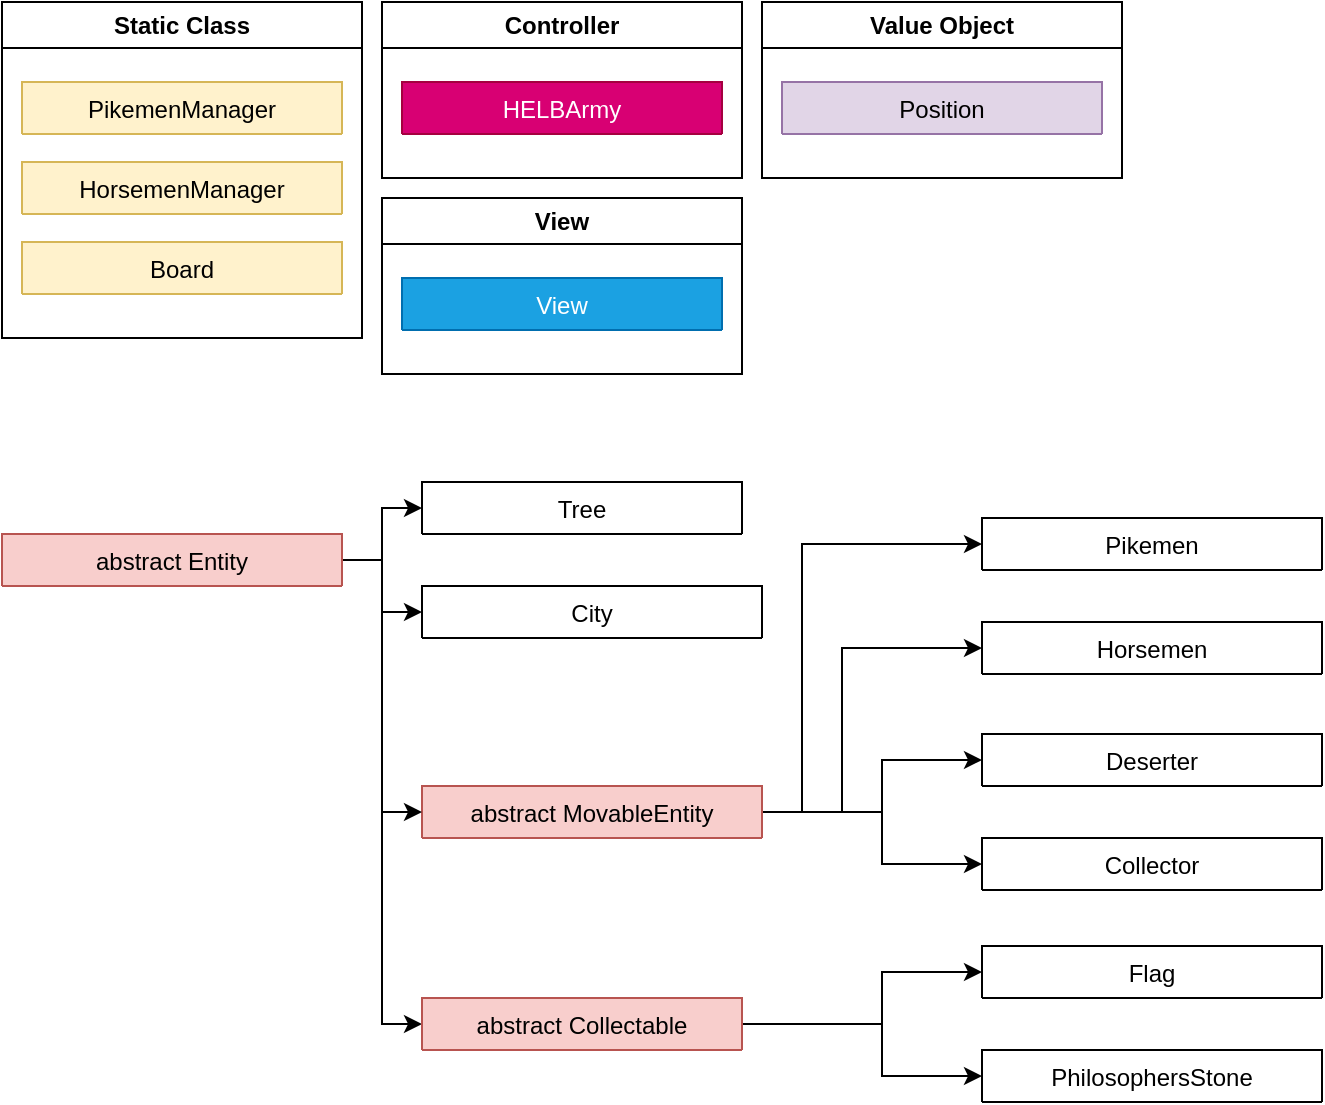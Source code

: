 <mxfile version="26.0.1">
  <diagram id="C5RBs43oDa-KdzZeNtuy" name="Page-1">
    <mxGraphModel dx="2023" dy="1838" grid="1" gridSize="10" guides="1" tooltips="1" connect="1" arrows="1" fold="1" page="1" pageScale="1" pageWidth="827" pageHeight="1169" math="0" shadow="0">
      <root>
        <mxCell id="WIyWlLk6GJQsqaUBKTNV-0" />
        <mxCell id="WIyWlLk6GJQsqaUBKTNV-1" parent="WIyWlLk6GJQsqaUBKTNV-0" />
        <mxCell id="zkfFHV4jXpPFQw0GAbJ--6" value="Tree" style="swimlane;fontStyle=0;align=center;verticalAlign=top;childLayout=stackLayout;horizontal=1;startSize=38;horizontalStack=0;resizeParent=1;resizeLast=0;collapsible=1;marginBottom=0;rounded=0;shadow=0;strokeWidth=1;" parent="WIyWlLk6GJQsqaUBKTNV-1" vertex="1" collapsed="1">
          <mxGeometry x="-160" y="200" width="160" height="26" as="geometry">
            <mxRectangle x="-650" y="370" width="280" height="294" as="alternateBounds" />
          </mxGeometry>
        </mxCell>
        <mxCell id="TOBq0vLx9Rug6fKELOvB-77" value="private final int&amp;nbsp; MAX_LOG" style="whiteSpace=wrap;html=1;strokeColor=none;" parent="zkfFHV4jXpPFQw0GAbJ--6" vertex="1">
          <mxGeometry y="38" width="280" height="32" as="geometry" />
        </mxCell>
        <mxCell id="80co0kjfcBZAU6oTDU0w-148" value="private final int&amp;nbsp; DEFAULT_LOG" style="whiteSpace=wrap;html=1;strokeColor=none;" parent="zkfFHV4jXpPFQw0GAbJ--6" vertex="1">
          <mxGeometry y="70" width="280" height="32" as="geometry" />
        </mxCell>
        <mxCell id="80co0kjfcBZAU6oTDU0w-151" value="private final int&amp;nbsp; DEFAULT_RESPAWN_TIME" style="whiteSpace=wrap;html=1;strokeColor=none;" parent="zkfFHV4jXpPFQw0GAbJ--6" vertex="1">
          <mxGeometry y="102" width="280" height="32" as="geometry" />
        </mxCell>
        <mxCell id="TOBq0vLx9Rug6fKELOvB-78" value="private long respawnTime" style="whiteSpace=wrap;html=1;strokeColor=none;" parent="zkfFHV4jXpPFQw0GAbJ--6" vertex="1">
          <mxGeometry y="134" width="280" height="32" as="geometry" />
        </mxCell>
        <mxCell id="80co0kjfcBZAU6oTDU0w-149" value="private int log" style="whiteSpace=wrap;html=1;strokeColor=none;" parent="zkfFHV4jXpPFQw0GAbJ--6" vertex="1">
          <mxGeometry y="166" width="280" height="32" as="geometry" />
        </mxCell>
        <mxCell id="80co0kjfcBZAU6oTDU0w-152" value="public void revive()" style="whiteSpace=wrap;html=1;strokeColor=none;" parent="zkfFHV4jXpPFQw0GAbJ--6" vertex="1">
          <mxGeometry y="198" width="280" height="32" as="geometry" />
        </mxCell>
        <mxCell id="80co0kjfcBZAU6oTDU0w-160" value="public boolean hasCollisionWithAnEntity()" style="whiteSpace=wrap;html=1;strokeColor=none;" parent="zkfFHV4jXpPFQw0GAbJ--6" vertex="1">
          <mxGeometry y="230" width="280" height="32" as="geometry" />
        </mxCell>
        <mxCell id="80co0kjfcBZAU6oTDU0w-161" value="" style="endArrow=none;html=1;rounded=0;exitX=0;exitY=1;exitDx=0;exitDy=0;entryX=1;entryY=1;entryDx=0;entryDy=0;fillColor=#fad9d5;strokeColor=#000000;" parent="zkfFHV4jXpPFQw0GAbJ--6" source="80co0kjfcBZAU6oTDU0w-149" target="80co0kjfcBZAU6oTDU0w-149" edge="1">
          <mxGeometry width="50" height="50" relative="1" as="geometry">
            <mxPoint x="-10" y="280" as="sourcePoint" />
            <mxPoint x="280" y="280" as="targetPoint" />
          </mxGeometry>
        </mxCell>
        <mxCell id="80co0kjfcBZAU6oTDU0w-162" value="public boolean isAvailable()" style="whiteSpace=wrap;html=1;strokeColor=none;" parent="zkfFHV4jXpPFQw0GAbJ--6" vertex="1">
          <mxGeometry y="262" width="280" height="32" as="geometry" />
        </mxCell>
        <mxCell id="zkfFHV4jXpPFQw0GAbJ--13" value="City" style="swimlane;fontStyle=0;align=center;verticalAlign=top;childLayout=stackLayout;horizontal=1;startSize=38;horizontalStack=0;resizeParent=1;resizeLast=0;collapsible=1;marginBottom=0;rounded=0;shadow=0;strokeWidth=1;" parent="WIyWlLk6GJQsqaUBKTNV-1" vertex="1" collapsed="1">
          <mxGeometry x="-160" y="252" width="170" height="26" as="geometry">
            <mxRectangle y="480" width="386" height="248" as="alternateBounds" />
          </mxGeometry>
        </mxCell>
        <mxCell id="TOBq0vLx9Rug6fKELOvB-57" value="&lt;div&gt;private final int[][] UNITS_COSTS&lt;span style=&quot;text-wrap: nowrap; color: rgba(0, 0, 0, 0); font-family: monospace; font-size: 0px; text-align: start;&quot;&gt;[]]3CmxGraphModel%3E%3Croot%3E%3CmxCell%20id%3D%220%22%2F%3E%3CmxCell%20id%3D%221%22%20parent%3D%220%22%2F%3E%3CmxCell%20id%3D%222%22%20value%3D%22private%20int%20totalLogs%22%20style%3D%22whiteSpace%3Dwrap%3Bhtml%3D1%3BstrokeColor%3Dnone%3B%22%20vertex%3D%221%22%20parent%3D%221%22%3E%3CmxGeometry%20x%3D%22240%22%20y%3D%22361%22%20width%3D%22160%22%20height%3D%2232%22%20as%3D%22geometry%22%2F%3E%3C%2FmxCell%3E%3C%2Froot%3E%3C%2FmxGraphModel%3E[&lt;/span&gt;&lt;br&gt;&lt;/div&gt;" style="whiteSpace=wrap;html=1;strokeColor=none;" parent="zkfFHV4jXpPFQw0GAbJ--13" vertex="1">
          <mxGeometry y="38" width="386" height="32" as="geometry" />
        </mxCell>
        <mxCell id="80co0kjfcBZAU6oTDU0w-12" value="private int totalLogs" style="whiteSpace=wrap;html=1;strokeColor=none;" parent="zkfFHV4jXpPFQw0GAbJ--13" vertex="1">
          <mxGeometry y="70" width="386" height="32" as="geometry" />
        </mxCell>
        <mxCell id="80co0kjfcBZAU6oTDU0w-14" value="private Class &amp;lt;? extends MovableEntity&amp;gt; classNameUnitsToGenerate" style="whiteSpace=wrap;html=1;strokeColor=none;" parent="zkfFHV4jXpPFQw0GAbJ--13" vertex="1">
          <mxGeometry y="102" width="386" height="32" as="geometry" />
        </mxCell>
        <mxCell id="80co0kjfcBZAU6oTDU0w-17" value="" style="endArrow=none;html=1;rounded=0;exitX=0;exitY=1;exitDx=0;exitDy=0;entryX=1;entryY=1;entryDx=0;entryDy=0;fillColor=#fad9d5;strokeColor=#000000;" parent="zkfFHV4jXpPFQw0GAbJ--13" source="80co0kjfcBZAU6oTDU0w-14" target="80co0kjfcBZAU6oTDU0w-14" edge="1">
          <mxGeometry width="50" height="50" relative="1" as="geometry">
            <mxPoint x="80" y="132.33" as="sourcePoint" />
            <mxPoint x="240" y="132.33" as="targetPoint" />
          </mxGeometry>
        </mxCell>
        <mxCell id="80co0kjfcBZAU6oTDU0w-16" value="private void choseUnitsToGenerate()" style="whiteSpace=wrap;html=1;strokeColor=none;" parent="zkfFHV4jXpPFQw0GAbJ--13" vertex="1">
          <mxGeometry y="134" width="386" height="38" as="geometry" />
        </mxCell>
        <mxCell id="TOBq0vLx9Rug6fKELOvB-60" value="public void generateUnity(long currentTime)" style="whiteSpace=wrap;html=1;strokeColor=none;" parent="zkfFHV4jXpPFQw0GAbJ--13" vertex="1">
          <mxGeometry y="172" width="386" height="38" as="geometry" />
        </mxCell>
        <mxCell id="80co0kjfcBZAU6oTDU0w-15" value="public void generateUnity(Class&amp;lt;? extends MovableEntity&amp;gt; className)" style="whiteSpace=wrap;html=1;strokeColor=none;" parent="zkfFHV4jXpPFQw0GAbJ--13" vertex="1">
          <mxGeometry y="210" width="386" height="38" as="geometry" />
        </mxCell>
        <mxCell id="IwqOBlmjX768FvzJZ5dF-4" style="edgeStyle=orthogonalEdgeStyle;rounded=0;orthogonalLoop=1;jettySize=auto;html=1;entryX=0;entryY=0.5;entryDx=0;entryDy=0;" edge="1" parent="WIyWlLk6GJQsqaUBKTNV-1" source="TOBq0vLx9Rug6fKELOvB-6" target="TOBq0vLx9Rug6fKELOvB-23">
          <mxGeometry relative="1" as="geometry">
            <Array as="points">
              <mxPoint x="70" y="365" />
              <mxPoint x="70" y="339" />
            </Array>
          </mxGeometry>
        </mxCell>
        <mxCell id="IwqOBlmjX768FvzJZ5dF-5" style="edgeStyle=orthogonalEdgeStyle;rounded=0;orthogonalLoop=1;jettySize=auto;html=1;entryX=0;entryY=0.5;entryDx=0;entryDy=0;" edge="1" parent="WIyWlLk6GJQsqaUBKTNV-1" source="TOBq0vLx9Rug6fKELOvB-6" target="TOBq0vLx9Rug6fKELOvB-15">
          <mxGeometry relative="1" as="geometry">
            <Array as="points">
              <mxPoint x="70" y="365" />
              <mxPoint x="70" y="391" />
            </Array>
          </mxGeometry>
        </mxCell>
        <mxCell id="IwqOBlmjX768FvzJZ5dF-6" style="edgeStyle=orthogonalEdgeStyle;rounded=0;orthogonalLoop=1;jettySize=auto;html=1;entryX=0;entryY=0.5;entryDx=0;entryDy=0;" edge="1" parent="WIyWlLk6GJQsqaUBKTNV-1" source="TOBq0vLx9Rug6fKELOvB-6" target="TOBq0vLx9Rug6fKELOvB-25">
          <mxGeometry relative="1" as="geometry">
            <Array as="points">
              <mxPoint x="50" y="365" />
              <mxPoint x="50" y="283" />
            </Array>
          </mxGeometry>
        </mxCell>
        <mxCell id="IwqOBlmjX768FvzJZ5dF-7" style="edgeStyle=orthogonalEdgeStyle;rounded=0;orthogonalLoop=1;jettySize=auto;html=1;entryX=0;entryY=0.5;entryDx=0;entryDy=0;" edge="1" parent="WIyWlLk6GJQsqaUBKTNV-1" source="TOBq0vLx9Rug6fKELOvB-6" target="TOBq0vLx9Rug6fKELOvB-27">
          <mxGeometry relative="1" as="geometry">
            <Array as="points">
              <mxPoint x="30" y="365" />
              <mxPoint x="30" y="231" />
            </Array>
          </mxGeometry>
        </mxCell>
        <mxCell id="TOBq0vLx9Rug6fKELOvB-6" value="abstract MovableEntity" style="swimlane;fontStyle=0;align=center;verticalAlign=top;childLayout=stackLayout;horizontal=1;startSize=38;horizontalStack=0;resizeParent=1;resizeLast=0;collapsible=1;marginBottom=0;rounded=0;shadow=0;strokeWidth=1;fillColor=#f8cecc;strokeColor=#b85450;" parent="WIyWlLk6GJQsqaUBKTNV-1" vertex="1" collapsed="1">
          <mxGeometry x="-160" y="352" width="170" height="26" as="geometry">
            <mxRectangle x="490" y="530" width="490" height="724" as="alternateBounds" />
          </mxGeometry>
        </mxCell>
        <mxCell id="TOBq0vLx9Rug6fKELOvB-61" value="private HashMap&amp;lt;Class&amp;lt;? extends MovableEntity&amp;gt;, Double&amp;gt; attackMultiplicatorMap" style="whiteSpace=wrap;html=1;strokeColor=none;" parent="TOBq0vLx9Rug6fKELOvB-6" vertex="1">
          <mxGeometry y="38" width="490" height="32" as="geometry" />
        </mxCell>
        <mxCell id="TOBq0vLx9Rug6fKELOvB-62" value="private boolean isInvincible" style="whiteSpace=wrap;html=1;strokeColor=none;" parent="TOBq0vLx9Rug6fKELOvB-6" vertex="1">
          <mxGeometry y="70" width="490" height="32" as="geometry" />
        </mxCell>
        <mxCell id="80co0kjfcBZAU6oTDU0w-108" value="private double hp" style="whiteSpace=wrap;html=1;strokeColor=none;" parent="TOBq0vLx9Rug6fKELOvB-6" vertex="1">
          <mxGeometry y="102" width="490" height="32" as="geometry" />
        </mxCell>
        <mxCell id="80co0kjfcBZAU6oTDU0w-110" value="private double damage" style="whiteSpace=wrap;html=1;strokeColor=none;" parent="TOBq0vLx9Rug6fKELOvB-6" vertex="1">
          <mxGeometry y="134" width="490" height="32" as="geometry" />
        </mxCell>
        <mxCell id="80co0kjfcBZAU6oTDU0w-109" value="private City city" style="whiteSpace=wrap;html=1;strokeColor=none;" parent="TOBq0vLx9Rug6fKELOvB-6" vertex="1">
          <mxGeometry y="166" width="490" height="32" as="geometry" />
        </mxCell>
        <mxCell id="TOBq0vLx9Rug6fKELOvB-63" value="public static HashMap&amp;lt;Class&amp;lt;? extends MovableEntity&amp;gt;, Boolean&amp;gt; unitsAllowedToMove" style="whiteSpace=wrap;html=1;strokeColor=none;" parent="TOBq0vLx9Rug6fKELOvB-6" vertex="1">
          <mxGeometry y="198" width="490" height="32" as="geometry" />
        </mxCell>
        <mxCell id="TOBq0vLx9Rug6fKELOvB-64" value="protected void setAttackMultiplicator(HashMap&amp;lt;Class&amp;lt;? extends MovableEntity&amp;gt;, Double&amp;gt;)" style="whiteSpace=wrap;html=1;labelBorderColor=none;gradientColor=none;fillColor=default;strokeColor=none;" parent="TOBq0vLx9Rug6fKELOvB-6" vertex="1">
          <mxGeometry y="230" width="490" height="38" as="geometry" />
        </mxCell>
        <mxCell id="TOBq0vLx9Rug6fKELOvB-65" value="public void play()" style="whiteSpace=wrap;html=1;strokeColor=none;" parent="TOBq0vLx9Rug6fKELOvB-6" vertex="1">
          <mxGeometry y="268" width="490" height="38" as="geometry" />
        </mxCell>
        <mxCell id="TOBq0vLx9Rug6fKELOvB-66" value="protected abstract void moveAction()" style="whiteSpace=wrap;html=1;strokeColor=none;" parent="TOBq0vLx9Rug6fKELOvB-6" vertex="1">
          <mxGeometry y="306" width="490" height="38" as="geometry" />
        </mxCell>
        <mxCell id="TOBq0vLx9Rug6fKELOvB-67" value="protected void fightRandomAdjacentUnity()" style="whiteSpace=wrap;html=1;strokeColor=none;" parent="TOBq0vLx9Rug6fKELOvB-6" vertex="1">
          <mxGeometry y="344" width="490" height="38" as="geometry" />
        </mxCell>
        <mxCell id="TOBq0vLx9Rug6fKELOvB-75" value="" style="endArrow=none;html=1;rounded=0;exitX=0;exitY=0;exitDx=0;exitDy=0;entryX=1;entryY=0;entryDx=0;entryDy=0;fillColor=#fad9d5;strokeColor=#ae4132;" parent="TOBq0vLx9Rug6fKELOvB-6" source="TOBq0vLx9Rug6fKELOvB-64" target="TOBq0vLx9Rug6fKELOvB-64" edge="1">
          <mxGeometry width="50" height="50" relative="1" as="geometry">
            <mxPoint x="-90" y="380" as="sourcePoint" />
            <mxPoint x="-40" y="330" as="targetPoint" />
          </mxGeometry>
        </mxCell>
        <mxCell id="TOBq0vLx9Rug6fKELOvB-85" value="protected void runAwayFrom(MovableEntity)" style="whiteSpace=wrap;html=1;strokeColor=none;" parent="TOBq0vLx9Rug6fKELOvB-6" vertex="1">
          <mxGeometry y="382" width="490" height="38" as="geometry" />
        </mxCell>
        <mxCell id="80co0kjfcBZAU6oTDU0w-111" value="protected Entity getNearestEntity(ArrayList&amp;lt;Entity&amp;gt; entityList)" style="whiteSpace=wrap;html=1;strokeColor=none;" parent="TOBq0vLx9Rug6fKELOvB-6" vertex="1">
          <mxGeometry y="420" width="490" height="38" as="geometry" />
        </mxCell>
        <mxCell id="80co0kjfcBZAU6oTDU0w-112" value="protected MovableEntity getNearestEnemy()" style="whiteSpace=wrap;html=1;strokeColor=none;" parent="TOBq0vLx9Rug6fKELOvB-6" vertex="1">
          <mxGeometry y="458" width="490" height="38" as="geometry" />
        </mxCell>
        <mxCell id="80co0kjfcBZAU6oTDU0w-113" value="protected boolean hasEnemyInRadius(int)" style="whiteSpace=wrap;html=1;strokeColor=none;" parent="TOBq0vLx9Rug6fKELOvB-6" vertex="1">
          <mxGeometry y="496" width="490" height="38" as="geometry" />
        </mxCell>
        <mxCell id="80co0kjfcBZAU6oTDU0w-114" value="private Position getNextPositionForTarget(Position)" style="whiteSpace=wrap;html=1;strokeColor=none;" parent="TOBq0vLx9Rug6fKELOvB-6" vertex="1">
          <mxGeometry y="534" width="490" height="38" as="geometry" />
        </mxCell>
        <mxCell id="80co0kjfcBZAU6oTDU0w-115" value="private ArrayList&amp;lt;MovableEntity&amp;gt; getEnemyUnitsInradius(int)" style="whiteSpace=wrap;html=1;strokeColor=none;" parent="TOBq0vLx9Rug6fKELOvB-6" vertex="1">
          <mxGeometry y="572" width="490" height="38" as="geometry" />
        </mxCell>
        <mxCell id="80co0kjfcBZAU6oTDU0w-116" value="private ArrayList&amp;lt;MovableEntity&amp;gt; getAdjacentEnemyUnits()" style="whiteSpace=wrap;html=1;strokeColor=none;" parent="TOBq0vLx9Rug6fKELOvB-6" vertex="1">
          <mxGeometry y="610" width="490" height="38" as="geometry" />
        </mxCell>
        <mxCell id="80co0kjfcBZAU6oTDU0w-117" value="private void hit(MovableEntity)" style="whiteSpace=wrap;html=1;strokeColor=none;" parent="TOBq0vLx9Rug6fKELOvB-6" vertex="1">
          <mxGeometry y="648" width="490" height="38" as="geometry" />
        </mxCell>
        <mxCell id="80co0kjfcBZAU6oTDU0w-118" value="private boolean isAdjacentToAnEntity()" style="whiteSpace=wrap;html=1;strokeColor=none;" parent="TOBq0vLx9Rug6fKELOvB-6" vertex="1">
          <mxGeometry y="686" width="490" height="38" as="geometry" />
        </mxCell>
        <mxCell id="TOBq0vLx9Rug6fKELOvB-15" value="Collector" style="swimlane;fontStyle=0;align=center;verticalAlign=top;childLayout=stackLayout;horizontal=1;startSize=38;horizontalStack=0;resizeParent=1;resizeLast=0;collapsible=1;marginBottom=0;rounded=0;shadow=0;strokeWidth=1;" parent="WIyWlLk6GJQsqaUBKTNV-1" vertex="1" collapsed="1">
          <mxGeometry x="120" y="378" width="170" height="26" as="geometry">
            <mxRectangle x="230" y="750" width="220" height="294" as="alternateBounds" />
          </mxGeometry>
        </mxCell>
        <mxCell id="TOBq0vLx9Rug6fKELOvB-81" value="private final int MAX_LOG" style="whiteSpace=wrap;html=1;strokeColor=none;" parent="TOBq0vLx9Rug6fKELOvB-15" vertex="1">
          <mxGeometry y="38" width="220" height="32" as="geometry" />
        </mxCell>
        <mxCell id="TOBq0vLx9Rug6fKELOvB-83" value="private final int DAMAGE_TO_TREE" style="whiteSpace=wrap;html=1;strokeColor=none;" parent="TOBq0vLx9Rug6fKELOvB-15" vertex="1">
          <mxGeometry y="70" width="220" height="32" as="geometry" />
        </mxCell>
        <mxCell id="TOBq0vLx9Rug6fKELOvB-84" value="private int currentLog" style="whiteSpace=wrap;html=1;strokeColor=none;" parent="TOBq0vLx9Rug6fKELOvB-15" vertex="1">
          <mxGeometry y="102" width="220" height="32" as="geometry" />
        </mxCell>
        <mxCell id="TOBq0vLx9Rug6fKELOvB-87" value="private Position logDepositPosition" style="whiteSpace=wrap;html=1;strokeColor=none;" parent="TOBq0vLx9Rug6fKELOvB-15" vertex="1">
          <mxGeometry y="134" width="220" height="32" as="geometry" />
        </mxCell>
        <mxCell id="80co0kjfcBZAU6oTDU0w-33" value="&lt;div&gt;&lt;span style=&quot;background-color: transparent; color: light-dark(rgb(0, 0, 0), rgb(255, 255, 255));&quot;&gt;protected void moveAction()&lt;/span&gt;&lt;br&gt;&lt;/div&gt;" style="whiteSpace=wrap;html=1;strokeColor=none;" parent="TOBq0vLx9Rug6fKELOvB-15" vertex="1">
          <mxGeometry y="166" width="220" height="32" as="geometry" />
        </mxCell>
        <mxCell id="TOBq0vLx9Rug6fKELOvB-86" value="private void cutTree(Tree)" style="whiteSpace=wrap;html=1;strokeColor=none;" parent="TOBq0vLx9Rug6fKELOvB-15" vertex="1">
          <mxGeometry y="198" width="220" height="32" as="geometry" />
        </mxCell>
        <mxCell id="80co0kjfcBZAU6oTDU0w-30" value="private void dropLogInLogDeposit()" style="whiteSpace=wrap;html=1;strokeColor=none;" parent="TOBq0vLx9Rug6fKELOvB-15" vertex="1">
          <mxGeometry y="230" width="220" height="32" as="geometry" />
        </mxCell>
        <mxCell id="80co0kjfcBZAU6oTDU0w-31" value="private Tree getNearestTree" style="whiteSpace=wrap;html=1;strokeColor=none;" parent="TOBq0vLx9Rug6fKELOvB-15" vertex="1">
          <mxGeometry y="262" width="220" height="32" as="geometry" />
        </mxCell>
        <mxCell id="80co0kjfcBZAU6oTDU0w-32" value="" style="endArrow=none;html=1;rounded=0;exitX=0;exitY=1;exitDx=0;exitDy=0;entryX=1;entryY=0;entryDx=0;entryDy=0;fillColor=#fad9d5;strokeColor=#000000;" parent="TOBq0vLx9Rug6fKELOvB-15" source="TOBq0vLx9Rug6fKELOvB-87" target="80co0kjfcBZAU6oTDU0w-33" edge="1">
          <mxGeometry width="50" height="50" relative="1" as="geometry">
            <mxPoint x="20" y="-283" as="sourcePoint" />
            <mxPoint x="406" y="-283" as="targetPoint" />
          </mxGeometry>
        </mxCell>
        <mxCell id="TOBq0vLx9Rug6fKELOvB-23" value="Deserter" style="swimlane;fontStyle=0;align=center;verticalAlign=top;childLayout=stackLayout;horizontal=1;startSize=38;horizontalStack=0;resizeParent=1;resizeLast=0;collapsible=1;marginBottom=0;rounded=0;shadow=0;strokeWidth=1;" parent="WIyWlLk6GJQsqaUBKTNV-1" vertex="1" collapsed="1">
          <mxGeometry x="120" y="326" width="170" height="26" as="geometry">
            <mxRectangle x="-10" y="750" width="230" height="70" as="alternateBounds" />
          </mxGeometry>
        </mxCell>
        <mxCell id="80co0kjfcBZAU6oTDU0w-34" value="&lt;div&gt;&lt;span style=&quot;background-color: transparent; color: light-dark(rgb(0, 0, 0), rgb(255, 255, 255));&quot;&gt;protected void moveAction()&lt;/span&gt;&lt;br&gt;&lt;/div&gt;" style="whiteSpace=wrap;html=1;strokeColor=none;" parent="TOBq0vLx9Rug6fKELOvB-23" vertex="1">
          <mxGeometry y="38" width="230" height="32" as="geometry" />
        </mxCell>
        <mxCell id="TOBq0vLx9Rug6fKELOvB-25" value="Horsemen" style="swimlane;fontStyle=0;align=center;verticalAlign=top;childLayout=stackLayout;horizontal=1;startSize=38;horizontalStack=0;resizeParent=1;resizeLast=0;collapsible=1;marginBottom=0;rounded=0;shadow=0;strokeWidth=1;" parent="WIyWlLk6GJQsqaUBKTNV-1" vertex="1" collapsed="1">
          <mxGeometry x="120" y="270" width="170" height="26" as="geometry">
            <mxRectangle x="-100" y="970" width="280" height="134" as="alternateBounds" />
          </mxGeometry>
        </mxCell>
        <mxCell id="80co0kjfcBZAU6oTDU0w-79" value="&lt;div&gt;&lt;span style=&quot;background-color: transparent; color: light-dark(rgb(0, 0, 0), rgb(255, 255, 255));&quot;&gt;protected void moveAction()&lt;/span&gt;&lt;br&gt;&lt;/div&gt;" style="whiteSpace=wrap;html=1;strokeColor=none;" parent="TOBq0vLx9Rug6fKELOvB-25" vertex="1">
          <mxGeometry y="38" width="280" height="32" as="geometry" />
        </mxCell>
        <mxCell id="80co0kjfcBZAU6oTDU0w-80" value="&lt;div&gt;&lt;span style=&quot;background-color: transparent; color: light-dark(rgb(0, 0, 0), rgb(255, 255, 255));&quot;&gt;private Horsemen getNearestAllyHorsemen()&lt;/span&gt;&lt;br&gt;&lt;/div&gt;" style="whiteSpace=wrap;html=1;strokeColor=none;" parent="TOBq0vLx9Rug6fKELOvB-25" vertex="1">
          <mxGeometry y="70" width="280" height="32" as="geometry" />
        </mxCell>
        <mxCell id="80co0kjfcBZAU6oTDU0w-81" value="&lt;div&gt;&lt;span style=&quot;background-color: transparent; color: light-dark(rgb(0, 0, 0), rgb(255, 255, 255));&quot;&gt;private Deserter getNearestEnemyDeserter()&lt;/span&gt;&lt;br&gt;&lt;/div&gt;" style="whiteSpace=wrap;html=1;strokeColor=none;" parent="TOBq0vLx9Rug6fKELOvB-25" vertex="1">
          <mxGeometry y="102" width="280" height="32" as="geometry" />
        </mxCell>
        <mxCell id="TOBq0vLx9Rug6fKELOvB-27" value="Pikemen" style="swimlane;fontStyle=0;align=center;verticalAlign=top;childLayout=stackLayout;horizontal=1;startSize=38;horizontalStack=0;resizeParent=1;resizeLast=0;collapsible=1;marginBottom=0;rounded=0;shadow=0;strokeWidth=1;" parent="WIyWlLk6GJQsqaUBKTNV-1" vertex="1" collapsed="1">
          <mxGeometry x="120" y="218" width="170" height="26" as="geometry">
            <mxRectangle x="-650" y="718" width="330" height="102" as="alternateBounds" />
          </mxGeometry>
        </mxCell>
        <mxCell id="80co0kjfcBZAU6oTDU0w-120" value="private final Position POSITION_TO_HOLD" style="whiteSpace=wrap;html=1;strokeColor=none;" parent="TOBq0vLx9Rug6fKELOvB-27" vertex="1">
          <mxGeometry y="38" width="330" height="32" as="geometry" />
        </mxCell>
        <mxCell id="80co0kjfcBZAU6oTDU0w-121" value="&lt;div&gt;&lt;span style=&quot;background-color: transparent; color: light-dark(rgb(0, 0, 0), rgb(255, 255, 255));&quot;&gt;protected void moveAction()&lt;/span&gt;&lt;br&gt;&lt;/div&gt;" style="whiteSpace=wrap;html=1;strokeColor=none;" parent="TOBq0vLx9Rug6fKELOvB-27" vertex="1">
          <mxGeometry y="70" width="330" height="32" as="geometry" />
        </mxCell>
        <mxCell id="80co0kjfcBZAU6oTDU0w-122" value="" style="endArrow=none;html=1;rounded=0;exitX=0;exitY=0;exitDx=0;exitDy=0;entryX=1;entryY=0;entryDx=0;entryDy=0;fillColor=#fad9d5;strokeColor=#000000;" parent="TOBq0vLx9Rug6fKELOvB-27" source="80co0kjfcBZAU6oTDU0w-121" target="80co0kjfcBZAU6oTDU0w-121" edge="1">
          <mxGeometry width="50" height="50" relative="1" as="geometry">
            <mxPoint x="350" y="94" as="sourcePoint" />
            <mxPoint x="570" y="94" as="targetPoint" />
          </mxGeometry>
        </mxCell>
        <mxCell id="IwqOBlmjX768FvzJZ5dF-11" style="edgeStyle=orthogonalEdgeStyle;rounded=0;orthogonalLoop=1;jettySize=auto;html=1;entryX=0;entryY=0.5;entryDx=0;entryDy=0;" edge="1" parent="WIyWlLk6GJQsqaUBKTNV-1" source="TOBq0vLx9Rug6fKELOvB-33" target="zkfFHV4jXpPFQw0GAbJ--6">
          <mxGeometry relative="1" as="geometry" />
        </mxCell>
        <mxCell id="IwqOBlmjX768FvzJZ5dF-12" style="edgeStyle=orthogonalEdgeStyle;rounded=0;orthogonalLoop=1;jettySize=auto;html=1;entryX=0;entryY=0.5;entryDx=0;entryDy=0;" edge="1" parent="WIyWlLk6GJQsqaUBKTNV-1" source="TOBq0vLx9Rug6fKELOvB-33" target="zkfFHV4jXpPFQw0GAbJ--13">
          <mxGeometry relative="1" as="geometry" />
        </mxCell>
        <mxCell id="IwqOBlmjX768FvzJZ5dF-13" style="edgeStyle=orthogonalEdgeStyle;rounded=0;orthogonalLoop=1;jettySize=auto;html=1;entryX=0;entryY=0.5;entryDx=0;entryDy=0;" edge="1" parent="WIyWlLk6GJQsqaUBKTNV-1" source="TOBq0vLx9Rug6fKELOvB-33" target="TOBq0vLx9Rug6fKELOvB-6">
          <mxGeometry relative="1" as="geometry" />
        </mxCell>
        <mxCell id="IwqOBlmjX768FvzJZ5dF-14" style="edgeStyle=orthogonalEdgeStyle;rounded=0;orthogonalLoop=1;jettySize=auto;html=1;entryX=0;entryY=0.5;entryDx=0;entryDy=0;" edge="1" parent="WIyWlLk6GJQsqaUBKTNV-1" source="TOBq0vLx9Rug6fKELOvB-33" target="TOBq0vLx9Rug6fKELOvB-38">
          <mxGeometry relative="1" as="geometry" />
        </mxCell>
        <mxCell id="TOBq0vLx9Rug6fKELOvB-33" value="abstract Entity" style="swimlane;fontStyle=0;align=center;verticalAlign=top;childLayout=stackLayout;horizontal=1;startSize=38;horizontalStack=0;resizeParent=1;resizeLast=0;collapsible=1;marginBottom=0;rounded=0;shadow=0;strokeWidth=1;fillColor=#f8cecc;strokeColor=#b85450;" parent="WIyWlLk6GJQsqaUBKTNV-1" vertex="1" collapsed="1">
          <mxGeometry x="-370" y="226" width="170" height="26" as="geometry">
            <mxRectangle x="240" y="43" width="350" height="422" as="alternateBounds" />
          </mxGeometry>
        </mxCell>
        <mxCell id="TOBq0vLx9Rug6fKELOvB-50" value="private final static int DEFAULT_WIDTH" style="whiteSpace=wrap;html=1;fontStyle=0;fillColor=default;strokeColor=none;" parent="TOBq0vLx9Rug6fKELOvB-33" vertex="1">
          <mxGeometry y="38" width="350" height="32" as="geometry" />
        </mxCell>
        <mxCell id="TOBq0vLx9Rug6fKELOvB-68" value="protected final int DEFAULT_ADJACENT_RADIUS" style="whiteSpace=wrap;html=1;fillColor=default;strokeColor=none;" parent="TOBq0vLx9Rug6fKELOvB-33" vertex="1">
          <mxGeometry y="70" width="350" height="32" as="geometry" />
        </mxCell>
        <mxCell id="TOBq0vLx9Rug6fKELOvB-51" value="private String side" style="whiteSpace=wrap;html=1;fillColor=default;strokeColor=none;" parent="TOBq0vLx9Rug6fKELOvB-33" vertex="1">
          <mxGeometry y="102" width="350" height="32" as="geometry" />
        </mxCell>
        <mxCell id="TOBq0vLx9Rug6fKELOvB-53" value="private int width" style="whiteSpace=wrap;html=1;fillColor=default;strokeColor=none;" parent="TOBq0vLx9Rug6fKELOvB-33" vertex="1">
          <mxGeometry y="134" width="350" height="32" as="geometry" />
        </mxCell>
        <mxCell id="TOBq0vLx9Rug6fKELOvB-54" value="private String imagePath" style="whiteSpace=wrap;html=1;fillColor=default;strokeColor=none;" parent="TOBq0vLx9Rug6fKELOvB-33" vertex="1">
          <mxGeometry y="166" width="350" height="32" as="geometry" />
        </mxCell>
        <mxCell id="TOBq0vLx9Rug6fKELOvB-55" value="protected HELBArmy gameBoard" style="whiteSpace=wrap;html=1;fillColor=default;strokeColor=none;" parent="TOBq0vLx9Rug6fKELOvB-33" vertex="1">
          <mxGeometry y="198" width="350" height="32" as="geometry" />
        </mxCell>
        <mxCell id="80co0kjfcBZAU6oTDU0w-35" value="public Position position" style="whiteSpace=wrap;html=1;fillColor=default;strokeColor=none;" parent="TOBq0vLx9Rug6fKELOvB-33" vertex="1">
          <mxGeometry y="230" width="350" height="32" as="geometry" />
        </mxCell>
        <mxCell id="80co0kjfcBZAU6oTDU0w-36" value="protected ArrayList&amp;lt;Position&amp;gt; getPositionsInRadius(int)" style="whiteSpace=wrap;html=1;fillColor=default;strokeColor=none;" parent="TOBq0vLx9Rug6fKELOvB-33" vertex="1">
          <mxGeometry y="262" width="350" height="32" as="geometry" />
        </mxCell>
        <mxCell id="80co0kjfcBZAU6oTDU0w-37" value="" style="endArrow=none;html=1;rounded=0;exitX=0;exitY=0;exitDx=0;exitDy=0;entryX=1;entryY=1;entryDx=0;entryDy=0;fillColor=#fad9d5;strokeColor=#ae4132;" parent="TOBq0vLx9Rug6fKELOvB-33" source="80co0kjfcBZAU6oTDU0w-36" target="80co0kjfcBZAU6oTDU0w-35" edge="1">
          <mxGeometry width="50" height="50" relative="1" as="geometry">
            <mxPoint x="460" y="301" as="sourcePoint" />
            <mxPoint x="620" y="301" as="targetPoint" />
          </mxGeometry>
        </mxCell>
        <mxCell id="80co0kjfcBZAU6oTDU0w-39" value="protected ArrayList&amp;lt;Position&amp;gt; getAdjacentPositions()" style="whiteSpace=wrap;html=1;fillColor=default;strokeColor=none;" parent="TOBq0vLx9Rug6fKELOvB-33" vertex="1">
          <mxGeometry y="294" width="350" height="32" as="geometry" />
        </mxCell>
        <mxCell id="80co0kjfcBZAU6oTDU0w-40" value="protected boolean isAdjacentToEntity(Entity)" style="whiteSpace=wrap;html=1;fillColor=default;strokeColor=none;" parent="TOBq0vLx9Rug6fKELOvB-33" vertex="1">
          <mxGeometry y="326" width="350" height="32" as="geometry" />
        </mxCell>
        <mxCell id="80co0kjfcBZAU6oTDU0w-41" value="protected ArrayList&amp;lt;Position&amp;gt; getAccessibleAdjacentPositions()" style="whiteSpace=wrap;html=1;fillColor=default;strokeColor=none;" parent="TOBq0vLx9Rug6fKELOvB-33" vertex="1">
          <mxGeometry y="358" width="350" height="32" as="geometry" />
        </mxCell>
        <mxCell id="80co0kjfcBZAU6oTDU0w-42" value="protected void destroy()" style="whiteSpace=wrap;html=1;fillColor=default;strokeColor=none;" parent="TOBq0vLx9Rug6fKELOvB-33" vertex="1">
          <mxGeometry y="390" width="350" height="32" as="geometry" />
        </mxCell>
        <mxCell id="IwqOBlmjX768FvzJZ5dF-8" style="edgeStyle=orthogonalEdgeStyle;rounded=0;orthogonalLoop=1;jettySize=auto;html=1;entryX=0;entryY=0.5;entryDx=0;entryDy=0;" edge="1" parent="WIyWlLk6GJQsqaUBKTNV-1" source="TOBq0vLx9Rug6fKELOvB-38" target="TOBq0vLx9Rug6fKELOvB-43">
          <mxGeometry relative="1" as="geometry">
            <Array as="points">
              <mxPoint x="70" y="471" />
              <mxPoint x="70" y="497" />
            </Array>
          </mxGeometry>
        </mxCell>
        <mxCell id="IwqOBlmjX768FvzJZ5dF-9" style="edgeStyle=orthogonalEdgeStyle;rounded=0;orthogonalLoop=1;jettySize=auto;html=1;entryX=0;entryY=0.5;entryDx=0;entryDy=0;" edge="1" parent="WIyWlLk6GJQsqaUBKTNV-1" source="TOBq0vLx9Rug6fKELOvB-38" target="TOBq0vLx9Rug6fKELOvB-41">
          <mxGeometry relative="1" as="geometry">
            <Array as="points">
              <mxPoint x="70" y="471" />
              <mxPoint x="70" y="445" />
            </Array>
          </mxGeometry>
        </mxCell>
        <mxCell id="TOBq0vLx9Rug6fKELOvB-38" value="abstract Collectable" style="swimlane;fontStyle=0;align=center;verticalAlign=top;childLayout=stackLayout;horizontal=1;startSize=38;horizontalStack=0;resizeParent=1;resizeLast=0;collapsible=1;marginBottom=0;rounded=0;shadow=0;strokeWidth=1;fillColor=#f8cecc;strokeColor=#b85450;" parent="WIyWlLk6GJQsqaUBKTNV-1" vertex="1" collapsed="1">
          <mxGeometry x="-160" y="458" width="160" height="26" as="geometry">
            <mxRectangle x="-125" y="167" width="330" height="70" as="alternateBounds" />
          </mxGeometry>
        </mxCell>
        <mxCell id="80co0kjfcBZAU6oTDU0w-19" value="protected abstract void onCollectAction(MovableEntity)" style="whiteSpace=wrap;html=1;fillColor=default;strokeColor=none;" parent="TOBq0vLx9Rug6fKELOvB-38" vertex="1">
          <mxGeometry y="38" width="330" height="32" as="geometry" />
        </mxCell>
        <mxCell id="TOBq0vLx9Rug6fKELOvB-41" value="Flag" style="swimlane;fontStyle=0;align=center;verticalAlign=top;childLayout=stackLayout;horizontal=1;startSize=38;horizontalStack=0;resizeParent=1;resizeLast=0;collapsible=1;marginBottom=0;rounded=0;shadow=0;strokeWidth=1;" parent="WIyWlLk6GJQsqaUBKTNV-1" vertex="1" collapsed="1">
          <mxGeometry x="120" y="432" width="170" height="26" as="geometry">
            <mxRectangle x="-440" y="43" width="280" height="198" as="alternateBounds" />
          </mxGeometry>
        </mxCell>
        <mxCell id="80co0kjfcBZAU6oTDU0w-43" value="private final int HP_BONUS_RATIO" style="whiteSpace=wrap;html=1;strokeColor=none;" parent="TOBq0vLx9Rug6fKELOvB-41" vertex="1">
          <mxGeometry y="38" width="280" height="32" as="geometry" />
        </mxCell>
        <mxCell id="80co0kjfcBZAU6oTDU0w-44" value="public static final int DEFAULT_RESPAWN_TIME" style="whiteSpace=wrap;html=1;strokeColor=none;" parent="TOBq0vLx9Rug6fKELOvB-41" vertex="1">
          <mxGeometry y="70" width="280" height="32" as="geometry" />
        </mxCell>
        <mxCell id="80co0kjfcBZAU6oTDU0w-45" value="public static long flagRespawnTime" style="whiteSpace=wrap;html=1;strokeColor=none;" parent="TOBq0vLx9Rug6fKELOvB-41" vertex="1">
          <mxGeometry y="102" width="280" height="32" as="geometry" />
        </mxCell>
        <mxCell id="80co0kjfcBZAU6oTDU0w-46" value="public static boolean isFlagOnMap" style="whiteSpace=wrap;html=1;strokeColor=none;" parent="TOBq0vLx9Rug6fKELOvB-41" vertex="1">
          <mxGeometry y="134" width="280" height="32" as="geometry" />
        </mxCell>
        <mxCell id="80co0kjfcBZAU6oTDU0w-49" value="protected void onCollectAction(MovableEntity)" style="whiteSpace=wrap;html=1;strokeColor=none;" parent="TOBq0vLx9Rug6fKELOvB-41" vertex="1">
          <mxGeometry y="166" width="280" height="32" as="geometry" />
        </mxCell>
        <mxCell id="80co0kjfcBZAU6oTDU0w-50" value="" style="endArrow=none;html=1;rounded=0;exitX=0;exitY=0;exitDx=0;exitDy=0;entryX=1;entryY=0;entryDx=0;entryDy=0;fillColor=#fad9d5;strokeColor=#000000;" parent="TOBq0vLx9Rug6fKELOvB-41" source="80co0kjfcBZAU6oTDU0w-49" target="80co0kjfcBZAU6oTDU0w-49" edge="1">
          <mxGeometry width="50" height="50" relative="1" as="geometry">
            <mxPoint x="463" y="332" as="sourcePoint" />
            <mxPoint x="623" y="332" as="targetPoint" />
          </mxGeometry>
        </mxCell>
        <mxCell id="TOBq0vLx9Rug6fKELOvB-43" value="PhilosophersStone" style="swimlane;fontStyle=0;align=center;verticalAlign=top;childLayout=stackLayout;horizontal=1;startSize=38;horizontalStack=0;resizeParent=1;resizeLast=0;collapsible=1;marginBottom=0;rounded=0;shadow=0;strokeWidth=1;" parent="WIyWlLk6GJQsqaUBKTNV-1" vertex="1" collapsed="1">
          <mxGeometry x="120" y="484" width="170" height="26" as="geometry">
            <mxRectangle x="-440" y="280" width="280" height="70" as="alternateBounds" />
          </mxGeometry>
        </mxCell>
        <mxCell id="80co0kjfcBZAU6oTDU0w-119" value="protected void onCollectAction(MovableEntity)" style="whiteSpace=wrap;html=1;strokeColor=none;" parent="TOBq0vLx9Rug6fKELOvB-43" vertex="1">
          <mxGeometry y="38" width="280" height="32" as="geometry" />
        </mxCell>
        <mxCell id="IwqOBlmjX768FvzJZ5dF-15" value="Static Class" style="swimlane;whiteSpace=wrap;html=1;" vertex="1" parent="WIyWlLk6GJQsqaUBKTNV-1">
          <mxGeometry x="-370" y="-40" width="180" height="168" as="geometry" />
        </mxCell>
        <mxCell id="80co0kjfcBZAU6oTDU0w-123" value="PikemenManager" style="swimlane;fontStyle=0;align=center;verticalAlign=top;childLayout=stackLayout;horizontal=1;startSize=38;horizontalStack=0;resizeParent=1;resizeLast=0;collapsible=1;marginBottom=0;rounded=0;shadow=0;strokeWidth=1;fillColor=#fff2cc;strokeColor=#d6b656;" parent="IwqOBlmjX768FvzJZ5dF-15" vertex="1" collapsed="1">
          <mxGeometry x="10" y="40" width="160" height="26" as="geometry">
            <mxRectangle x="600" y="-18" width="380" height="166" as="alternateBounds" />
          </mxGeometry>
        </mxCell>
        <mxCell id="80co0kjfcBZAU6oTDU0w-124" value="public static HashMap&amp;lt;String, Integer&amp;gt; sharedVisionPikemenMap" style="whiteSpace=wrap;html=1;strokeColor=none;" parent="80co0kjfcBZAU6oTDU0w-123" vertex="1">
          <mxGeometry y="38" width="380" height="32" as="geometry" />
        </mxCell>
        <mxCell id="80co0kjfcBZAU6oTDU0w-127" value="" style="endArrow=none;html=1;rounded=0;exitX=0;exitY=1;exitDx=0;exitDy=0;entryX=1;entryY=1;entryDx=0;entryDy=0;fillColor=#fff2cc;strokeColor=#d6b656;" parent="80co0kjfcBZAU6oTDU0w-123" edge="1">
          <mxGeometry width="50" height="50" relative="1" as="geometry">
            <mxPoint x="1.819e-12" y="102" as="sourcePoint" />
            <mxPoint x="380.0" y="102" as="targetPoint" />
          </mxGeometry>
        </mxCell>
        <mxCell id="80co0kjfcBZAU6oTDU0w-128" value="public static int getVision(String)" style="whiteSpace=wrap;html=1;strokeColor=none;" parent="80co0kjfcBZAU6oTDU0w-123" vertex="1">
          <mxGeometry y="70" width="380" height="32" as="geometry" />
        </mxCell>
        <mxCell id="80co0kjfcBZAU6oTDU0w-129" value="public static void increaseVisionByOne(String)" style="whiteSpace=wrap;html=1;strokeColor=none;" parent="80co0kjfcBZAU6oTDU0w-123" vertex="1">
          <mxGeometry y="102" width="380" height="32" as="geometry" />
        </mxCell>
        <mxCell id="80co0kjfcBZAU6oTDU0w-130" value="public static void decreaseVisionByOne(String)" style="whiteSpace=wrap;html=1;strokeColor=none;" parent="80co0kjfcBZAU6oTDU0w-123" vertex="1">
          <mxGeometry y="134" width="380" height="32" as="geometry" />
        </mxCell>
        <mxCell id="80co0kjfcBZAU6oTDU0w-135" value="" style="endArrow=none;html=1;rounded=0;exitX=0;exitY=1;exitDx=0;exitDy=0;entryX=1;entryY=1;entryDx=0;entryDy=0;fillColor=#fff2cc;strokeColor=#d6b656;" parent="80co0kjfcBZAU6oTDU0w-123" source="80co0kjfcBZAU6oTDU0w-124" target="80co0kjfcBZAU6oTDU0w-124" edge="1">
          <mxGeometry width="50" height="50" relative="1" as="geometry">
            <mxPoint x="10" y="559" as="sourcePoint" />
            <mxPoint x="390" y="559" as="targetPoint" />
          </mxGeometry>
        </mxCell>
        <mxCell id="80co0kjfcBZAU6oTDU0w-82" value="HorsemenManager" style="swimlane;fontStyle=0;align=center;verticalAlign=top;childLayout=stackLayout;horizontal=1;startSize=38;horizontalStack=0;resizeParent=1;resizeLast=0;collapsible=1;marginBottom=0;rounded=0;shadow=0;strokeWidth=1;fillColor=#fff2cc;strokeColor=#d6b656;" parent="IwqOBlmjX768FvzJZ5dF-15" vertex="1" collapsed="1">
          <mxGeometry x="10" y="80" width="160" height="26" as="geometry">
            <mxRectangle x="600" y="160" width="380" height="358" as="alternateBounds" />
          </mxGeometry>
        </mxCell>
        <mxCell id="80co0kjfcBZAU6oTDU0w-83" value="public static HashMap&amp;lt;String, Integer&amp;gt; safetyDistanceHorsemenMap" style="whiteSpace=wrap;html=1;strokeColor=none;" parent="80co0kjfcBZAU6oTDU0w-82" vertex="1">
          <mxGeometry y="38" width="380" height="32" as="geometry" />
        </mxCell>
        <mxCell id="80co0kjfcBZAU6oTDU0w-88" value="public static HashMap&amp;lt;String, Integer&amp;gt; instanceOfHorsemenMap" style="whiteSpace=wrap;html=1;strokeColor=none;" parent="80co0kjfcBZAU6oTDU0w-82" vertex="1">
          <mxGeometry y="70" width="380" height="32" as="geometry" />
        </mxCell>
        <mxCell id="80co0kjfcBZAU6oTDU0w-89" value="public static HashMap&amp;lt;String, Integer&amp;gt; safeCounterHorsemenMap" style="whiteSpace=wrap;html=1;strokeColor=none;" parent="80co0kjfcBZAU6oTDU0w-82" vertex="1">
          <mxGeometry y="102" width="380" height="32" as="geometry" />
        </mxCell>
        <mxCell id="80co0kjfcBZAU6oTDU0w-90" value="" style="endArrow=none;html=1;rounded=0;exitX=0;exitY=1;exitDx=0;exitDy=0;entryX=1;entryY=1;entryDx=0;entryDy=0;fillColor=#fff2cc;strokeColor=#d6b656;" parent="80co0kjfcBZAU6oTDU0w-82" source="80co0kjfcBZAU6oTDU0w-89" target="80co0kjfcBZAU6oTDU0w-89" edge="1">
          <mxGeometry width="50" height="50" relative="1" as="geometry">
            <mxPoint x="400" y="443" as="sourcePoint" />
            <mxPoint x="720" y="443" as="targetPoint" />
          </mxGeometry>
        </mxCell>
        <mxCell id="80co0kjfcBZAU6oTDU0w-91" value="public static void addInstance(String)" style="whiteSpace=wrap;html=1;strokeColor=none;" parent="80co0kjfcBZAU6oTDU0w-82" vertex="1">
          <mxGeometry y="134" width="380" height="32" as="geometry" />
        </mxCell>
        <mxCell id="80co0kjfcBZAU6oTDU0w-94" value="public static void removeInstance(String)" style="whiteSpace=wrap;html=1;strokeColor=none;" parent="80co0kjfcBZAU6oTDU0w-82" vertex="1">
          <mxGeometry y="166" width="380" height="32" as="geometry" />
        </mxCell>
        <mxCell id="80co0kjfcBZAU6oTDU0w-105" value="public static int getSafetyDistance(String)" style="whiteSpace=wrap;html=1;strokeColor=none;" parent="80co0kjfcBZAU6oTDU0w-82" vertex="1">
          <mxGeometry y="198" width="380" height="32" as="geometry" />
        </mxCell>
        <mxCell id="80co0kjfcBZAU6oTDU0w-95" value="public static void addFightingHorsemen(String)" style="whiteSpace=wrap;html=1;strokeColor=none;" parent="80co0kjfcBZAU6oTDU0w-82" vertex="1">
          <mxGeometry y="230" width="380" height="32" as="geometry" />
        </mxCell>
        <mxCell id="80co0kjfcBZAU6oTDU0w-104" value="public static void addOneSafeHorsemen(String)" style="whiteSpace=wrap;html=1;strokeColor=none;" parent="80co0kjfcBZAU6oTDU0w-82" vertex="1">
          <mxGeometry y="262" width="380" height="32" as="geometry" />
        </mxCell>
        <mxCell id="80co0kjfcBZAU6oTDU0w-106" value="private static boolean areHorsemenFromSideSafe(String)" style="whiteSpace=wrap;html=1;strokeColor=none;" parent="80co0kjfcBZAU6oTDU0w-82" vertex="1">
          <mxGeometry y="294" width="380" height="32" as="geometry" />
        </mxCell>
        <mxCell id="80co0kjfcBZAU6oTDU0w-107" value="private static void increaseSafetyDistanceByOne(String)" style="whiteSpace=wrap;html=1;strokeColor=none;" parent="80co0kjfcBZAU6oTDU0w-82" vertex="1">
          <mxGeometry y="326" width="380" height="32" as="geometry" />
        </mxCell>
        <mxCell id="80co0kjfcBZAU6oTDU0w-0" value="Board" style="swimlane;fontStyle=0;align=center;verticalAlign=top;childLayout=stackLayout;horizontal=1;startSize=38;horizontalStack=0;resizeParent=1;resizeLast=0;collapsible=1;marginBottom=0;rounded=0;shadow=0;strokeWidth=1;fillColor=#fff2cc;strokeColor=#d6b656;" parent="IwqOBlmjX768FvzJZ5dF-15" vertex="1" collapsed="1">
          <mxGeometry x="10" y="120" width="160" height="26" as="geometry">
            <mxRectangle x="990" y="-120" width="280" height="102" as="alternateBounds" />
          </mxGeometry>
        </mxCell>
        <mxCell id="80co0kjfcBZAU6oTDU0w-8" value="public static boolean isPositionInBoard(Position)" style="whiteSpace=wrap;html=1;strokeColor=none;" parent="80co0kjfcBZAU6oTDU0w-0" vertex="1">
          <mxGeometry y="38" width="280" height="32" as="geometry" />
        </mxCell>
        <mxCell id="80co0kjfcBZAU6oTDU0w-9" value="public static double getDistance(Position, Position)" style="whiteSpace=wrap;html=1;strokeColor=none;" parent="80co0kjfcBZAU6oTDU0w-0" vertex="1">
          <mxGeometry y="70" width="280" height="32" as="geometry" />
        </mxCell>
        <mxCell id="IwqOBlmjX768FvzJZ5dF-16" value="Controller" style="swimlane;whiteSpace=wrap;html=1;" vertex="1" parent="WIyWlLk6GJQsqaUBKTNV-1">
          <mxGeometry x="-180" y="-40" width="180" height="88" as="geometry" />
        </mxCell>
        <mxCell id="zkfFHV4jXpPFQw0GAbJ--17" value="HELBArmy" style="swimlane;fontStyle=0;align=center;verticalAlign=top;childLayout=stackLayout;horizontal=1;startSize=38;horizontalStack=0;resizeParent=1;resizeLast=0;collapsible=1;marginBottom=0;rounded=0;shadow=0;strokeWidth=1;fillColor=#d80073;strokeColor=#A50040;fontColor=#ffffff;" parent="IwqOBlmjX768FvzJZ5dF-16" vertex="1" collapsed="1">
          <mxGeometry x="10" y="40" width="160" height="26" as="geometry">
            <mxRectangle x="990" y="43" width="320" height="902" as="alternateBounds" />
          </mxGeometry>
        </mxCell>
        <mxCell id="TOBq0vLx9Rug6fKELOvB-108" value="private final double FRAME_RATE" style="whiteSpace=wrap;html=1;strokeColor=none;" parent="zkfFHV4jXpPFQw0GAbJ--17" vertex="1">
          <mxGeometry y="38" width="320" height="32" as="geometry" />
        </mxCell>
        <mxCell id="TOBq0vLx9Rug6fKELOvB-109" value="private final int PROTECTED_SPACE_BEYOND_CITY" style="whiteSpace=wrap;html=1;strokeColor=none;" parent="zkfFHV4jXpPFQw0GAbJ--17" vertex="1">
          <mxGeometry y="70" width="320" height="32" as="geometry" />
        </mxCell>
        <mxCell id="TOBq0vLx9Rug6fKELOvB-110" value="private final int CITY_DEFAULT_WIDTH" style="whiteSpace=wrap;html=1;strokeColor=none;" parent="zkfFHV4jXpPFQw0GAbJ--17" vertex="1">
          <mxGeometry y="102" width="320" height="32" as="geometry" />
        </mxCell>
        <mxCell id="TOBq0vLx9Rug6fKELOvB-111" value="private final double TREE_RATIO" style="whiteSpace=wrap;html=1;strokeColor=none;" parent="zkfFHV4jXpPFQw0GAbJ--17" vertex="1">
          <mxGeometry y="134" width="320" height="32" as="geometry" />
        </mxCell>
        <mxCell id="TOBq0vLx9Rug6fKELOvB-112" value="private final int PHILOSOPHERS_STONE_NUMBER" style="whiteSpace=wrap;html=1;strokeColor=none;" parent="zkfFHV4jXpPFQw0GAbJ--17" vertex="1">
          <mxGeometry y="166" width="320" height="32" as="geometry" />
        </mxCell>
        <mxCell id="TOBq0vLx9Rug6fKELOvB-113" value="private long currentTime" style="whiteSpace=wrap;html=1;strokeColor=none;" parent="zkfFHV4jXpPFQw0GAbJ--17" vertex="1">
          <mxGeometry y="198" width="320" height="32" as="geometry" />
        </mxCell>
        <mxCell id="TOBq0vLx9Rug6fKELOvB-114" value="private Flag flag" style="whiteSpace=wrap;html=1;strokeColor=none;" parent="zkfFHV4jXpPFQw0GAbJ--17" vertex="1">
          <mxGeometry y="230" width="320" height="32" as="geometry" />
        </mxCell>
        <mxCell id="80co0kjfcBZAU6oTDU0w-53" value="protected final int SQUARE_SIZE" style="whiteSpace=wrap;html=1;strokeColor=none;" parent="zkfFHV4jXpPFQw0GAbJ--17" vertex="1">
          <mxGeometry y="262" width="320" height="32" as="geometry" />
        </mxCell>
        <mxCell id="80co0kjfcBZAU6oTDU0w-55" value="public static final int ROWS" style="whiteSpace=wrap;html=1;strokeColor=none;" parent="zkfFHV4jXpPFQw0GAbJ--17" vertex="1">
          <mxGeometry y="294" width="320" height="32" as="geometry" />
        </mxCell>
        <mxCell id="80co0kjfcBZAU6oTDU0w-54" value="public static final COLUMNS" style="whiteSpace=wrap;html=1;strokeColor=none;" parent="zkfFHV4jXpPFQw0GAbJ--17" vertex="1">
          <mxGeometry y="326" width="320" height="32" as="geometry" />
        </mxCell>
        <mxCell id="TOBq0vLx9Rug6fKELOvB-115" value="public ArrayListr&amp;lt;Entity&amp;gt; entityList" style="whiteSpace=wrap;html=1;strokeColor=none;" parent="zkfFHV4jXpPFQw0GAbJ--17" vertex="1">
          <mxGeometry y="358" width="320" height="32" as="geometry" />
        </mxCell>
        <mxCell id="80co0kjfcBZAU6oTDU0w-56" value="public ArrayListr&amp;lt;MovableEntity&amp;gt; unityList" style="whiteSpace=wrap;html=1;strokeColor=none;" parent="zkfFHV4jXpPFQw0GAbJ--17" vertex="1">
          <mxGeometry y="390" width="320" height="32" as="geometry" />
        </mxCell>
        <mxCell id="80co0kjfcBZAU6oTDU0w-58" value="public ArrayListr&amp;lt;Entity&amp;gt; unityToDestroyList" style="whiteSpace=wrap;html=1;strokeColor=none;" parent="zkfFHV4jXpPFQw0GAbJ--17" vertex="1">
          <mxGeometry y="422" width="320" height="32" as="geometry" />
        </mxCell>
        <mxCell id="80co0kjfcBZAU6oTDU0w-57" value="public ArrayListr&amp;lt;Collectable&amp;gt; collectablesList" style="whiteSpace=wrap;html=1;strokeColor=none;" parent="zkfFHV4jXpPFQw0GAbJ--17" vertex="1">
          <mxGeometry y="454" width="320" height="32" as="geometry" />
        </mxCell>
        <mxCell id="80co0kjfcBZAU6oTDU0w-59" value="public ArrayListr&amp;lt;Tree&amp;gt; treeList" style="whiteSpace=wrap;html=1;strokeColor=none;" parent="zkfFHV4jXpPFQw0GAbJ--17" vertex="1">
          <mxGeometry y="486" width="320" height="32" as="geometry" />
        </mxCell>
        <mxCell id="TOBq0vLx9Rug6fKELOvB-116" value="public HashMap&amp;lt;String, City&amp;gt; citiesMap" style="whiteSpace=wrap;html=1;strokeColor=none;" parent="zkfFHV4jXpPFQw0GAbJ--17" vertex="1">
          <mxGeometry y="518" width="320" height="32" as="geometry" />
        </mxCell>
        <mxCell id="80co0kjfcBZAU6oTDU0w-66" value="public Position getUniquePosition()" style="whiteSpace=wrap;html=1;strokeColor=none;" parent="zkfFHV4jXpPFQw0GAbJ--17" vertex="1">
          <mxGeometry y="550" width="320" height="32" as="geometry" />
        </mxCell>
        <mxCell id="80co0kjfcBZAU6oTDU0w-67" value="public void removeNext(Entity)" style="whiteSpace=wrap;html=1;strokeColor=none;" parent="zkfFHV4jXpPFQw0GAbJ--17" vertex="1">
          <mxGeometry y="582" width="320" height="32" as="geometry" />
        </mxCell>
        <mxCell id="80co0kjfcBZAU6oTDU0w-61" value="private void run(GraphicsContext)" style="whiteSpace=wrap;html=1;strokeColor=none;" parent="zkfFHV4jXpPFQw0GAbJ--17" vertex="1">
          <mxGeometry y="614" width="320" height="32" as="geometry" />
        </mxCell>
        <mxCell id="80co0kjfcBZAU6oTDU0w-65" value="private void initGame()" style="whiteSpace=wrap;html=1;strokeColor=none;" parent="zkfFHV4jXpPFQw0GAbJ--17" vertex="1">
          <mxGeometry y="646" width="320" height="32" as="geometry" />
        </mxCell>
        <mxCell id="80co0kjfcBZAU6oTDU0w-63" value="private boolean isPositionInCity(Position)" style="whiteSpace=wrap;html=1;strokeColor=none;" parent="zkfFHV4jXpPFQw0GAbJ--17" vertex="1">
          <mxGeometry y="678" width="320" height="32" as="geometry" />
        </mxCell>
        <mxCell id="80co0kjfcBZAU6oTDU0w-68" value="" style="endArrow=none;html=1;rounded=0;exitX=0;exitY=1;exitDx=0;exitDy=0;entryX=1;entryY=1;entryDx=0;entryDy=0;fillColor=#fad9d5;strokeColor=#ae4132;" parent="zkfFHV4jXpPFQw0GAbJ--17" source="TOBq0vLx9Rug6fKELOvB-116" target="TOBq0vLx9Rug6fKELOvB-116" edge="1">
          <mxGeometry width="50" height="50" relative="1" as="geometry">
            <mxPoint x="-290" y="301" as="sourcePoint" />
            <mxPoint x="-130" y="301" as="targetPoint" />
          </mxGeometry>
        </mxCell>
        <mxCell id="80co0kjfcBZAU6oTDU0w-69" value="private boolean isPositiontakenByEntity(Position)" style="whiteSpace=wrap;html=1;strokeColor=none;" parent="zkfFHV4jXpPFQw0GAbJ--17" vertex="1">
          <mxGeometry y="710" width="320" height="32" as="geometry" />
        </mxCell>
        <mxCell id="80co0kjfcBZAU6oTDU0w-70" value="private void generateCity()" style="whiteSpace=wrap;html=1;strokeColor=none;" parent="zkfFHV4jXpPFQw0GAbJ--17" vertex="1">
          <mxGeometry y="742" width="320" height="32" as="geometry" />
        </mxCell>
        <mxCell id="80co0kjfcBZAU6oTDU0w-74" value="private void generateTree()" style="whiteSpace=wrap;html=1;strokeColor=none;" parent="zkfFHV4jXpPFQw0GAbJ--17" vertex="1">
          <mxGeometry y="774" width="320" height="32" as="geometry" />
        </mxCell>
        <mxCell id="80co0kjfcBZAU6oTDU0w-75" value="private void generatePhilosophersStone()" style="whiteSpace=wrap;html=1;strokeColor=none;" parent="zkfFHV4jXpPFQw0GAbJ--17" vertex="1">
          <mxGeometry y="806" width="320" height="32" as="geometry" />
        </mxCell>
        <mxCell id="80co0kjfcBZAU6oTDU0w-76" value="private void generateFlag()" style="whiteSpace=wrap;html=1;strokeColor=none;" parent="zkfFHV4jXpPFQw0GAbJ--17" vertex="1">
          <mxGeometry y="838" width="320" height="32" as="geometry" />
        </mxCell>
        <mxCell id="80co0kjfcBZAU6oTDU0w-78" value="private void killAllUnits()" style="whiteSpace=wrap;html=1;strokeColor=none;" parent="zkfFHV4jXpPFQw0GAbJ--17" vertex="1">
          <mxGeometry y="870" width="320" height="32" as="geometry" />
        </mxCell>
        <mxCell id="IwqOBlmjX768FvzJZ5dF-39" value="View" style="swimlane;whiteSpace=wrap;html=1;" vertex="1" parent="WIyWlLk6GJQsqaUBKTNV-1">
          <mxGeometry x="-180" y="58" width="180" height="88" as="geometry" />
        </mxCell>
        <mxCell id="TOBq0vLx9Rug6fKELOvB-2" value="View" style="swimlane;fontStyle=0;align=center;verticalAlign=top;childLayout=stackLayout;horizontal=1;startSize=38;horizontalStack=0;resizeParent=1;resizeLast=0;collapsible=1;marginBottom=0;rounded=0;shadow=0;strokeWidth=1;fillColor=#1ba1e2;fontColor=#ffffff;strokeColor=#006EAF;" parent="IwqOBlmjX768FvzJZ5dF-39" vertex="1" collapsed="1">
          <mxGeometry x="10" y="40" width="160" height="26" as="geometry">
            <mxRectangle x="1330" y="250" width="500" height="178" as="alternateBounds" />
          </mxGeometry>
        </mxCell>
        <mxCell id="TOBq0vLx9Rug6fKELOvB-99" value="private final int WIDTH" style="whiteSpace=wrap;html=1;strokeColor=none;" parent="TOBq0vLx9Rug6fKELOvB-2" vertex="1">
          <mxGeometry y="38" width="500" height="32" as="geometry" />
        </mxCell>
        <mxCell id="TOBq0vLx9Rug6fKELOvB-100" value="private final int HEIGHT" style="whiteSpace=wrap;html=1;strokeColor=none;" parent="TOBq0vLx9Rug6fKELOvB-2" vertex="1">
          <mxGeometry y="70" width="500" height="32" as="geometry" />
        </mxCell>
        <mxCell id="TOBq0vLx9Rug6fKELOvB-105" value="public void drawBackground(GraphicsContext gc)" style="whiteSpace=wrap;html=1;strokeColor=none;" parent="TOBq0vLx9Rug6fKELOvB-2" vertex="1">
          <mxGeometry y="102" width="500" height="38" as="geometry" />
        </mxCell>
        <mxCell id="TOBq0vLx9Rug6fKELOvB-106" value="public void drawEntity(GraphicsContext gc, ArrayList&amp;lt;Entity&amp;gt; entityList)" style="whiteSpace=wrap;html=1;strokeColor=none;" parent="TOBq0vLx9Rug6fKELOvB-2" vertex="1">
          <mxGeometry y="140" width="500" height="38" as="geometry" />
        </mxCell>
        <mxCell id="80co0kjfcBZAU6oTDU0w-163" value="" style="endArrow=none;html=1;rounded=0;exitX=0;exitY=0;exitDx=0;exitDy=0;entryX=1;entryY=0;entryDx=0;entryDy=0;fillColor=#dae8fc;strokeColor=#6c8ebf;" parent="TOBq0vLx9Rug6fKELOvB-2" source="TOBq0vLx9Rug6fKELOvB-105" target="TOBq0vLx9Rug6fKELOvB-105" edge="1">
          <mxGeometry width="50" height="50" relative="1" as="geometry">
            <mxPoint x="160" y="234" as="sourcePoint" />
            <mxPoint x="480" y="234" as="targetPoint" />
          </mxGeometry>
        </mxCell>
        <mxCell id="IwqOBlmjX768FvzJZ5dF-70" value="Value Object" style="swimlane;whiteSpace=wrap;html=1;" vertex="1" parent="WIyWlLk6GJQsqaUBKTNV-1">
          <mxGeometry x="10" y="-40" width="180" height="88" as="geometry" />
        </mxCell>
        <mxCell id="80co0kjfcBZAU6oTDU0w-144" value="Position" style="swimlane;fontStyle=0;align=center;verticalAlign=top;childLayout=stackLayout;horizontal=1;startSize=38;horizontalStack=0;resizeParent=1;resizeLast=0;collapsible=1;marginBottom=0;rounded=0;shadow=0;strokeWidth=1;fillColor=#e1d5e7;strokeColor=#9673a6;" parent="IwqOBlmjX768FvzJZ5dF-70" vertex="1" collapsed="1">
          <mxGeometry x="10" y="40" width="160" height="26" as="geometry">
            <mxRectangle x="-283" y="430" width="173" height="102" as="alternateBounds" />
          </mxGeometry>
        </mxCell>
        <mxCell id="80co0kjfcBZAU6oTDU0w-145" value="public int x" style="whiteSpace=wrap;html=1;strokeColor=none;" parent="80co0kjfcBZAU6oTDU0w-144" vertex="1">
          <mxGeometry y="38" width="173" height="32" as="geometry" />
        </mxCell>
        <mxCell id="80co0kjfcBZAU6oTDU0w-146" value="public int y" style="whiteSpace=wrap;html=1;strokeColor=none;" parent="80co0kjfcBZAU6oTDU0w-144" vertex="1">
          <mxGeometry y="70" width="173" height="32" as="geometry" />
        </mxCell>
      </root>
    </mxGraphModel>
  </diagram>
</mxfile>
